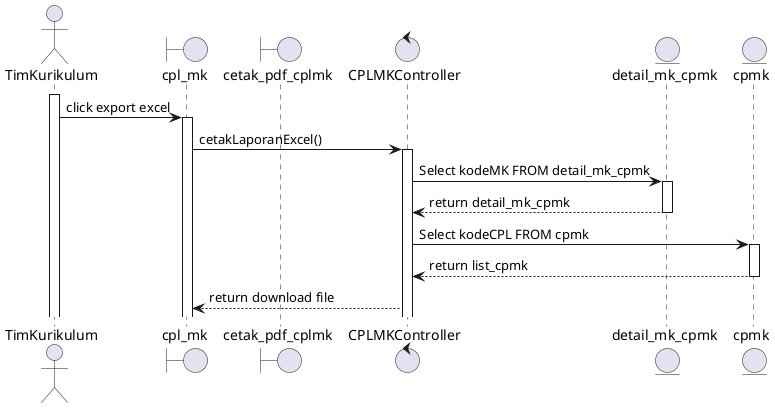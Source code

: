 @startuml View dan Export CPL-MK
actor TimKurikulum as Foo
boundary cpl_mk as Foo1
boundary cetak_pdf_cplmk as Foo2
control CPLMKController as Foo3
entity detail_mk_cpmk as Foo4
entity cpmk as Foo5

activate Foo
Foo -> Foo1 : click export excel
activate Foo1
Foo1 -> Foo3 : cetakLaporanExcel()
activate Foo3
Foo3 -> Foo4 : Select kodeMK FROM detail_mk_cpmk
activate Foo4
Foo4 --> Foo3 : return detail_mk_cpmk
deactivate Foo4
Foo3 -> Foo5 : Select kodeCPL FROM cpmk
activate Foo5
Foo5 --> Foo3 : return list_cpmk
deactivate Foo5
Foo3 --> Foo1 : return download file


@enduml